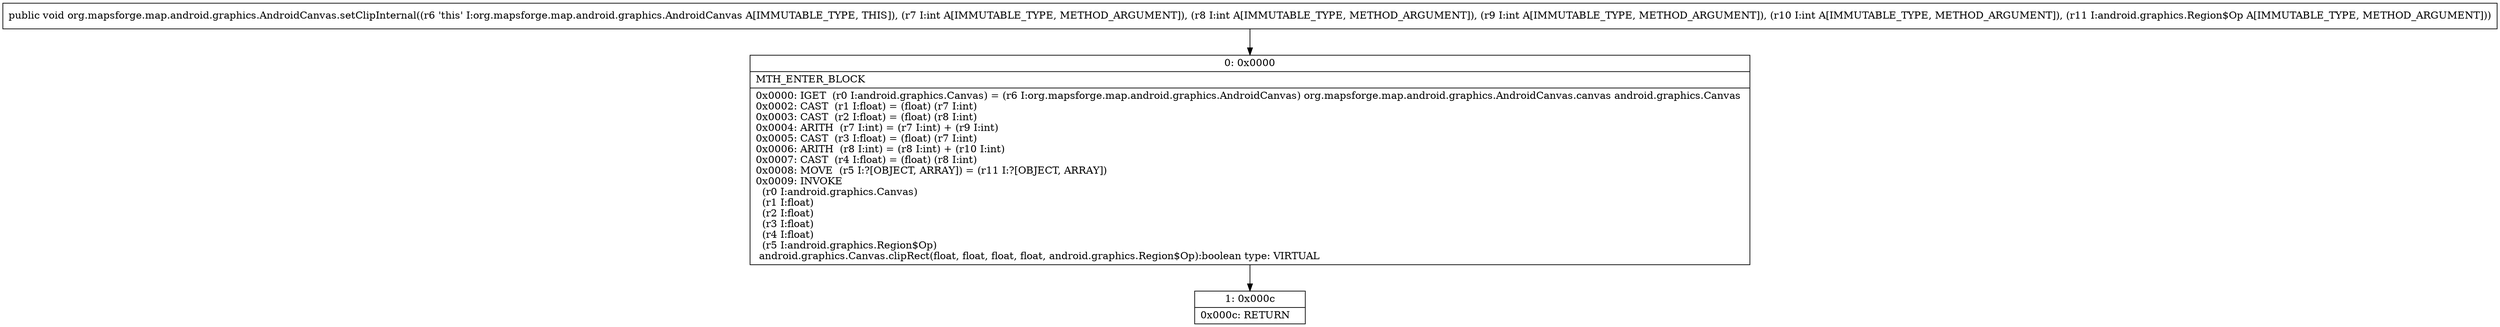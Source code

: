 digraph "CFG fororg.mapsforge.map.android.graphics.AndroidCanvas.setClipInternal(IIIILandroid\/graphics\/Region$Op;)V" {
Node_0 [shape=record,label="{0\:\ 0x0000|MTH_ENTER_BLOCK\l|0x0000: IGET  (r0 I:android.graphics.Canvas) = (r6 I:org.mapsforge.map.android.graphics.AndroidCanvas) org.mapsforge.map.android.graphics.AndroidCanvas.canvas android.graphics.Canvas \l0x0002: CAST  (r1 I:float) = (float) (r7 I:int) \l0x0003: CAST  (r2 I:float) = (float) (r8 I:int) \l0x0004: ARITH  (r7 I:int) = (r7 I:int) + (r9 I:int) \l0x0005: CAST  (r3 I:float) = (float) (r7 I:int) \l0x0006: ARITH  (r8 I:int) = (r8 I:int) + (r10 I:int) \l0x0007: CAST  (r4 I:float) = (float) (r8 I:int) \l0x0008: MOVE  (r5 I:?[OBJECT, ARRAY]) = (r11 I:?[OBJECT, ARRAY]) \l0x0009: INVOKE  \l  (r0 I:android.graphics.Canvas)\l  (r1 I:float)\l  (r2 I:float)\l  (r3 I:float)\l  (r4 I:float)\l  (r5 I:android.graphics.Region$Op)\l android.graphics.Canvas.clipRect(float, float, float, float, android.graphics.Region$Op):boolean type: VIRTUAL \l}"];
Node_1 [shape=record,label="{1\:\ 0x000c|0x000c: RETURN   \l}"];
MethodNode[shape=record,label="{public void org.mapsforge.map.android.graphics.AndroidCanvas.setClipInternal((r6 'this' I:org.mapsforge.map.android.graphics.AndroidCanvas A[IMMUTABLE_TYPE, THIS]), (r7 I:int A[IMMUTABLE_TYPE, METHOD_ARGUMENT]), (r8 I:int A[IMMUTABLE_TYPE, METHOD_ARGUMENT]), (r9 I:int A[IMMUTABLE_TYPE, METHOD_ARGUMENT]), (r10 I:int A[IMMUTABLE_TYPE, METHOD_ARGUMENT]), (r11 I:android.graphics.Region$Op A[IMMUTABLE_TYPE, METHOD_ARGUMENT])) }"];
MethodNode -> Node_0;
Node_0 -> Node_1;
}

